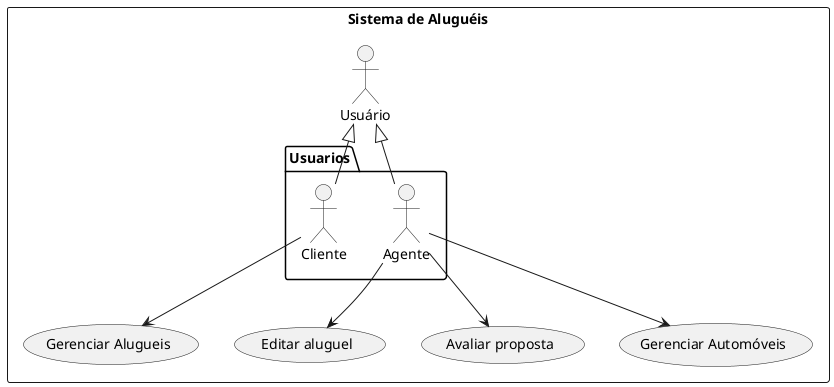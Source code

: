 @startuml Sistema de Aluguel de Carros


rectangle "Sistema de Aluguéis" {
    
    actor Usuário
    
    package Usuarios {
        actor Cliente
        actor Agente
    }

    Usuário  <|-- Agente  
    Usuário  <|-- Cliente  

    usecase "Gerenciar Alugueis"   as UC2
    usecase "Editar aluguel"      as UC3
    usecase "Avaliar proposta"     as UC4
    usecase "Gerenciar Automóveis" as UC6

    Cliente --> UC2

    Agente --> UC3
    Agente --> UC4
    Agente --> UC6
}

@enduml
